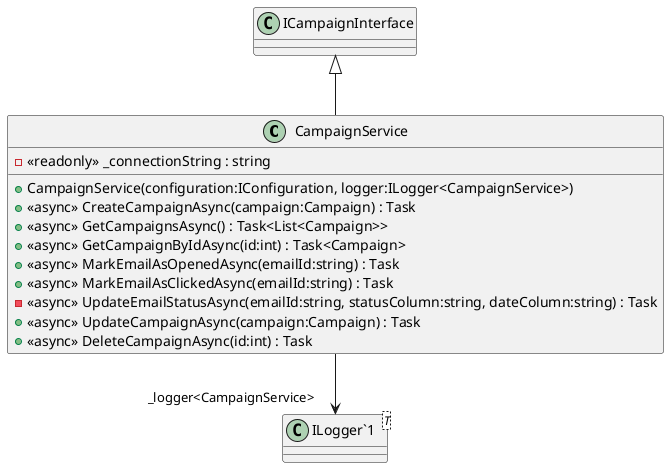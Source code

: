 @startuml
class CampaignService {
    - <<readonly>> _connectionString : string
    + CampaignService(configuration:IConfiguration, logger:ILogger<CampaignService>)
    + <<async>> CreateCampaignAsync(campaign:Campaign) : Task
    + <<async>> GetCampaignsAsync() : Task<List<Campaign>>
    + <<async>> GetCampaignByIdAsync(id:int) : Task<Campaign>
    + <<async>> MarkEmailAsOpenedAsync(emailId:string) : Task
    + <<async>> MarkEmailAsClickedAsync(emailId:string) : Task
    - <<async>> UpdateEmailStatusAsync(emailId:string, statusColumn:string, dateColumn:string) : Task
    + <<async>> UpdateCampaignAsync(campaign:Campaign) : Task
    + <<async>> DeleteCampaignAsync(id:int) : Task
}
class "ILogger`1"<T> {
}
ICampaignInterface <|-- CampaignService
CampaignService --> "_logger<CampaignService>" "ILogger`1"
@enduml
